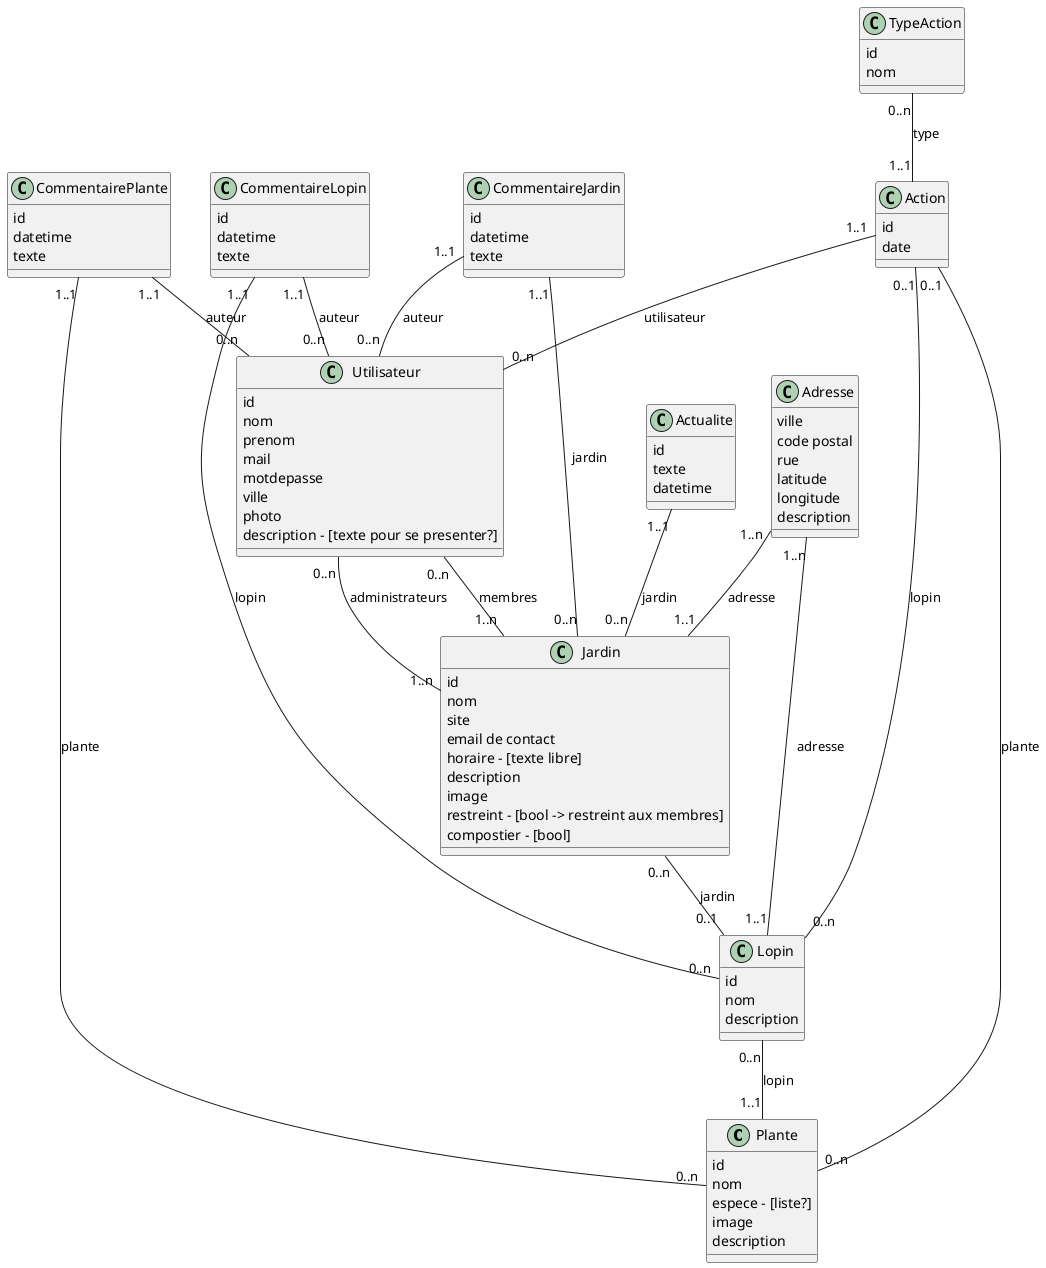 @startuml
skinparam shadowing false
skinparam monochrome false
skinparam TitleFontSize 20
skinparam sequenceTitleFontSize 20
skinparam sequenceTitleFontStyle plain

skinparam state {
  BackgroundColor white
  BackgroundColor<<Warning>> lightblue
}

class Plante{
	id
	nom
	espece - [liste?]
	image
	description
}

class Jardin{
	id
	nom
	site
	email de contact
	horaire - [texte libre]
	description
	image
	restreint - [bool -> restreint aux membres]
	compostier - [bool]
}

class Lopin{
	id
	nom
	description
}

class Utilisateur{
	id
	nom
	prenom
	mail
	motdepasse
	ville
	photo
	description - [texte pour se presenter?]
}

class Adresse{
	ville
	code postal
	rue
	latitude
	longitude
	description
}

class Actualite{
	id
	texte
	datetime
}

class CommentaireJardin{
	id
	datetime
	texte
}

class CommentairePlante{
	id
	datetime
	texte
}

class CommentaireLopin{
	id
	datetime
	texte
}

class Action{
	id
	date
}

class TypeAction{
	id
	nom
}


Jardin "0..n" -- "0..1" Lopin : jardin
Lopin "0..n" -- "1..1" Plante : lopin

TypeAction "0..n" -- "1..1" Action : type
Action "1..1" -- "0..n" Utilisateur : utilisateur
Action "0..1" -- "0..n" Plante : plante
Action "0..1" -- "0..n" Lopin : lopin

CommentairePlante "1..1" -- "0..n" Utilisateur : auteur
CommentairePlante "1..1" -- "0..n" Plante : plante
CommentaireJardin "1..1" -- "0..n" Utilisateur : auteur
CommentaireJardin "1..1" -- "0..n" Jardin : jardin
CommentaireLopin "1..1" -- "0..n" Utilisateur : auteur
CommentaireLopin "1..1" -- "0..n" Lopin : lopin

Utilisateur "0..n" -- "1..n" Jardin : administrateurs
Utilisateur "0..n" -- "1..n" Jardin : membres

Actualite "1..1" -- "0..n" Jardin : jardin

Adresse "1..n" -- "1..1" Jardin : adresse
Adresse "1..n" -- "1..1" Lopin : adresse
@enduml
